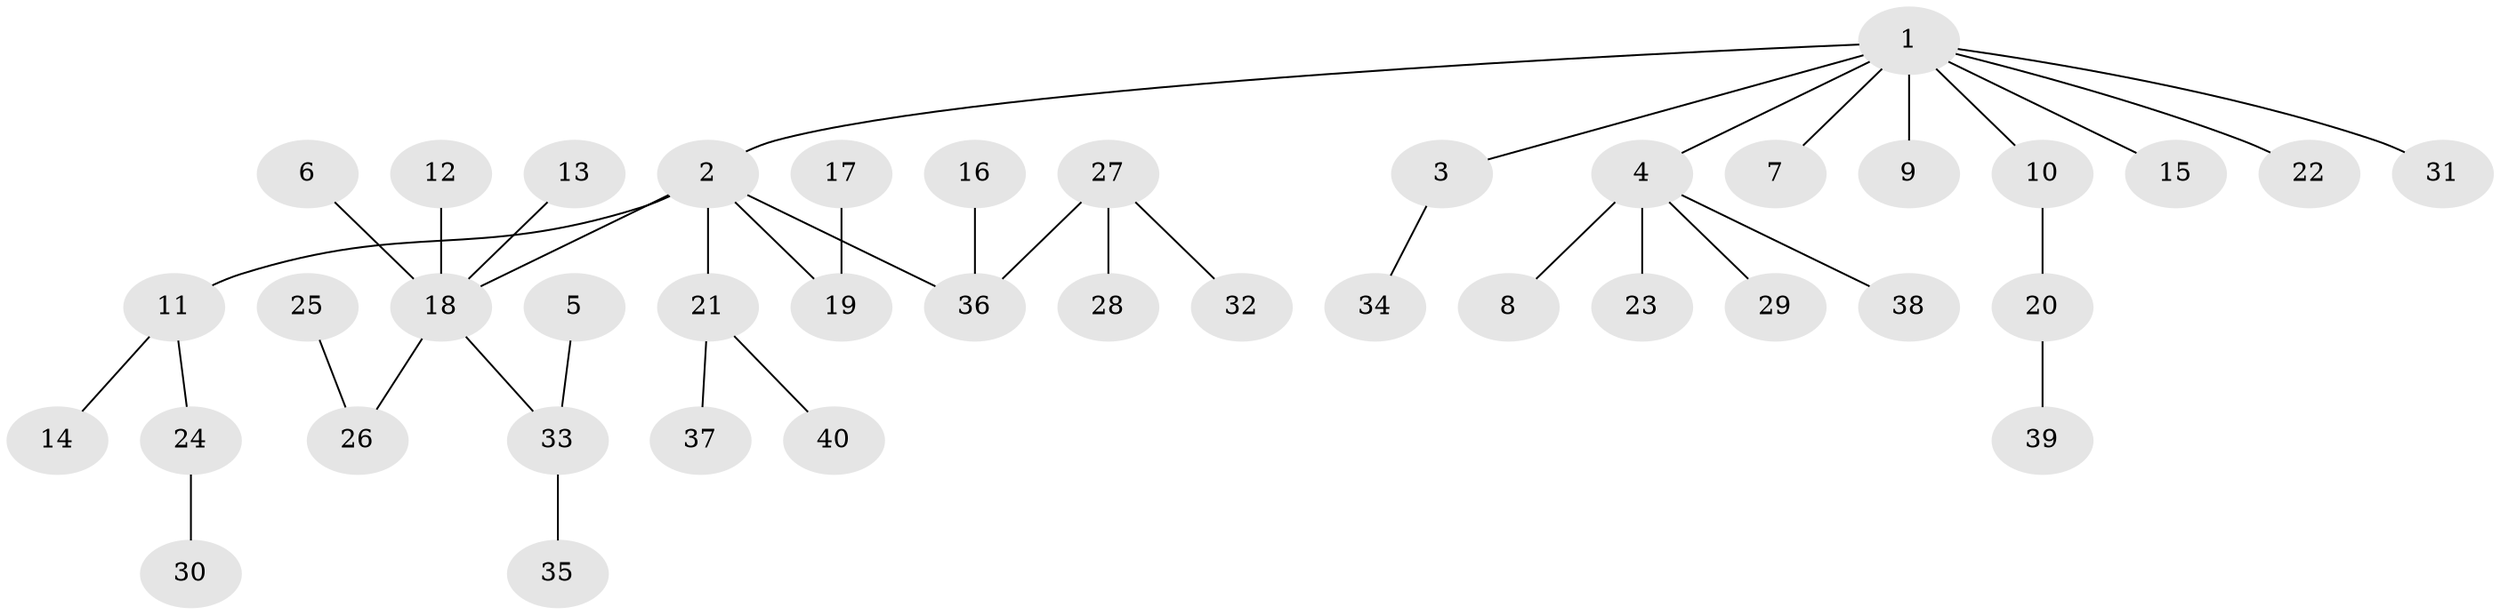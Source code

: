 // original degree distribution, {5: 0.0379746835443038, 3: 0.12658227848101267, 6: 0.02531645569620253, 7: 0.012658227848101266, 4: 0.0379746835443038, 2: 0.25316455696202533, 1: 0.5063291139240507}
// Generated by graph-tools (version 1.1) at 2025/50/03/09/25 03:50:23]
// undirected, 40 vertices, 39 edges
graph export_dot {
graph [start="1"]
  node [color=gray90,style=filled];
  1;
  2;
  3;
  4;
  5;
  6;
  7;
  8;
  9;
  10;
  11;
  12;
  13;
  14;
  15;
  16;
  17;
  18;
  19;
  20;
  21;
  22;
  23;
  24;
  25;
  26;
  27;
  28;
  29;
  30;
  31;
  32;
  33;
  34;
  35;
  36;
  37;
  38;
  39;
  40;
  1 -- 2 [weight=1.0];
  1 -- 3 [weight=1.0];
  1 -- 4 [weight=1.0];
  1 -- 7 [weight=1.0];
  1 -- 9 [weight=1.0];
  1 -- 10 [weight=1.0];
  1 -- 15 [weight=1.0];
  1 -- 22 [weight=1.0];
  1 -- 31 [weight=1.0];
  2 -- 11 [weight=1.0];
  2 -- 18 [weight=1.0];
  2 -- 19 [weight=1.0];
  2 -- 21 [weight=1.0];
  2 -- 36 [weight=1.0];
  3 -- 34 [weight=1.0];
  4 -- 8 [weight=1.0];
  4 -- 23 [weight=1.0];
  4 -- 29 [weight=1.0];
  4 -- 38 [weight=1.0];
  5 -- 33 [weight=1.0];
  6 -- 18 [weight=1.0];
  10 -- 20 [weight=1.0];
  11 -- 14 [weight=1.0];
  11 -- 24 [weight=1.0];
  12 -- 18 [weight=1.0];
  13 -- 18 [weight=1.0];
  16 -- 36 [weight=1.0];
  17 -- 19 [weight=1.0];
  18 -- 26 [weight=1.0];
  18 -- 33 [weight=1.0];
  20 -- 39 [weight=1.0];
  21 -- 37 [weight=1.0];
  21 -- 40 [weight=1.0];
  24 -- 30 [weight=1.0];
  25 -- 26 [weight=1.0];
  27 -- 28 [weight=1.0];
  27 -- 32 [weight=1.0];
  27 -- 36 [weight=1.0];
  33 -- 35 [weight=1.0];
}
